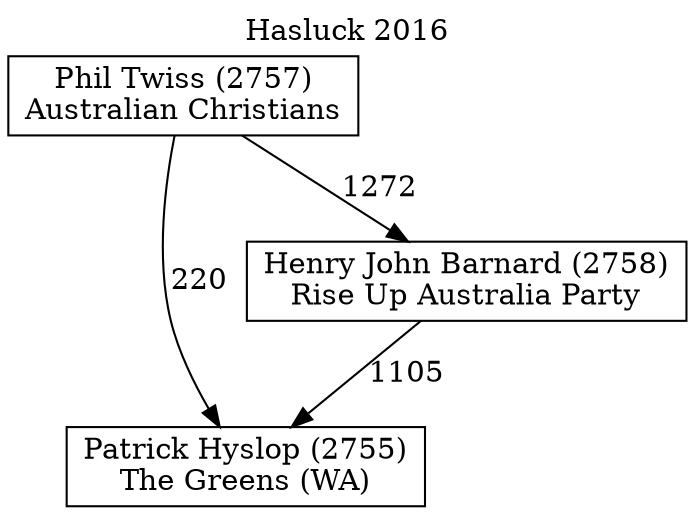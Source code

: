 // House preference flow
digraph "Patrick Hyslop (2755)_Hasluck_2016" {
	graph [label="Hasluck 2016" labelloc=t mclimit=10]
	node [shape=box]
	"Patrick Hyslop (2755)" [label="Patrick Hyslop (2755)
The Greens (WA)"]
	"Henry John Barnard (2758)" [label="Henry John Barnard (2758)
Rise Up Australia Party"]
	"Phil Twiss (2757)" [label="Phil Twiss (2757)
Australian Christians"]
	"Patrick Hyslop (2755)" [label="Patrick Hyslop (2755)
The Greens (WA)"]
	"Phil Twiss (2757)" [label="Phil Twiss (2757)
Australian Christians"]
	"Phil Twiss (2757)" [label="Phil Twiss (2757)
Australian Christians"]
	"Henry John Barnard (2758)" [label="Henry John Barnard (2758)
Rise Up Australia Party"]
	"Phil Twiss (2757)" [label="Phil Twiss (2757)
Australian Christians"]
	"Phil Twiss (2757)" [label="Phil Twiss (2757)
Australian Christians"]
	"Henry John Barnard (2758)" -> "Patrick Hyslop (2755)" [label=1105]
	"Phil Twiss (2757)" -> "Henry John Barnard (2758)" [label=1272]
	"Phil Twiss (2757)" -> "Patrick Hyslop (2755)" [label=220]
}
